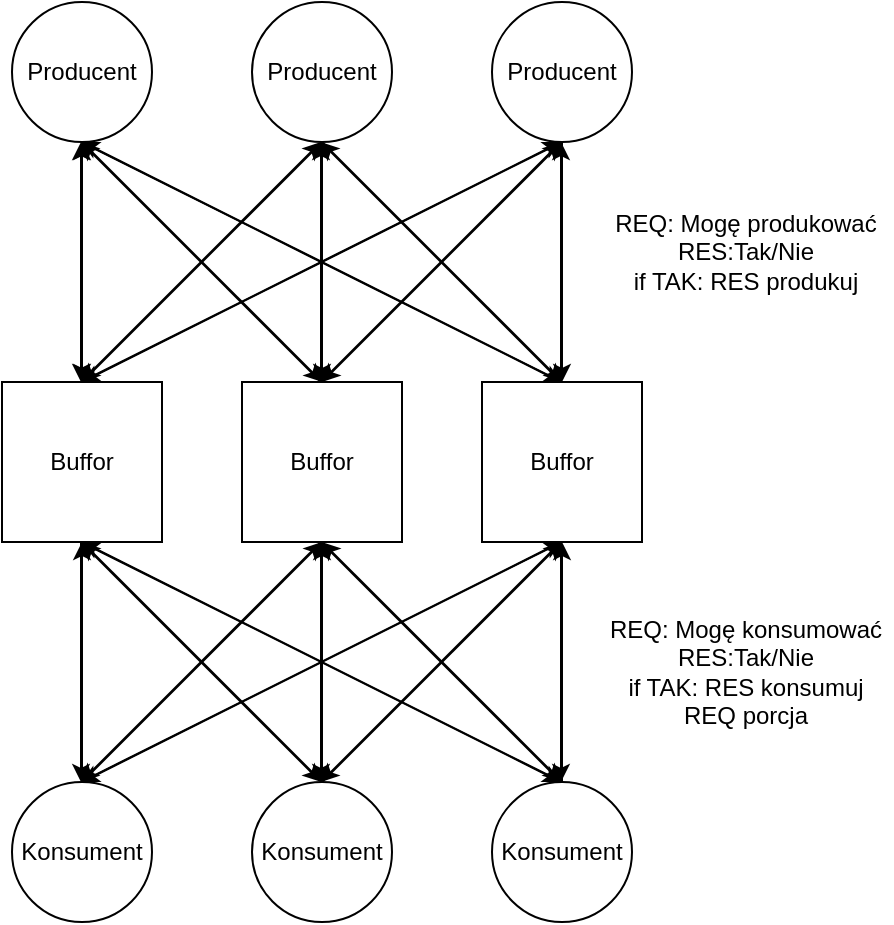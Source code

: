 <mxfile version="20.8.4" pages="2"><diagram id="Fhc4C60_fUDpFVPCjnRi" name="Strona-1"><mxGraphModel dx="714" dy="501" grid="1" gridSize="10" guides="1" tooltips="1" connect="1" arrows="1" fold="1" page="1" pageScale="1" pageWidth="827" pageHeight="1169" math="0" shadow="0"><root><mxCell id="0"/><mxCell id="1" parent="0"/><mxCell id="fPHe2BBFofhN51hY0Dyo-14" value="" style="group" parent="1" vertex="1" connectable="0"><mxGeometry x="120" y="50" width="70" height="70" as="geometry"/></mxCell><mxCell id="fPHe2BBFofhN51hY0Dyo-1" value="" style="ellipse;whiteSpace=wrap;html=1;" parent="fPHe2BBFofhN51hY0Dyo-14" vertex="1"><mxGeometry width="70" height="70" as="geometry"/></mxCell><mxCell id="fPHe2BBFofhN51hY0Dyo-2" value="Producent" style="text;html=1;strokeColor=none;fillColor=none;align=center;verticalAlign=middle;whiteSpace=wrap;rounded=0;" parent="fPHe2BBFofhN51hY0Dyo-14" vertex="1"><mxGeometry x="5" y="20" width="60" height="30" as="geometry"/></mxCell><mxCell id="fPHe2BBFofhN51hY0Dyo-15" value="" style="group" parent="1" vertex="1" connectable="0"><mxGeometry x="240" y="50" width="70" height="70" as="geometry"/></mxCell><mxCell id="fPHe2BBFofhN51hY0Dyo-3" value="" style="ellipse;whiteSpace=wrap;html=1;" parent="fPHe2BBFofhN51hY0Dyo-15" vertex="1"><mxGeometry width="70" height="70" as="geometry"/></mxCell><mxCell id="fPHe2BBFofhN51hY0Dyo-4" value="Producent" style="text;html=1;strokeColor=none;fillColor=none;align=center;verticalAlign=middle;whiteSpace=wrap;rounded=0;" parent="fPHe2BBFofhN51hY0Dyo-15" vertex="1"><mxGeometry x="5" y="20" width="60" height="30" as="geometry"/></mxCell><mxCell id="fPHe2BBFofhN51hY0Dyo-16" value="" style="group" parent="1" vertex="1" connectable="0"><mxGeometry x="360" y="50" width="70" height="70" as="geometry"/></mxCell><mxCell id="fPHe2BBFofhN51hY0Dyo-5" value="" style="ellipse;whiteSpace=wrap;html=1;" parent="fPHe2BBFofhN51hY0Dyo-16" vertex="1"><mxGeometry width="70" height="70" as="geometry"/></mxCell><mxCell id="fPHe2BBFofhN51hY0Dyo-6" value="Producent" style="text;html=1;strokeColor=none;fillColor=none;align=center;verticalAlign=middle;whiteSpace=wrap;rounded=0;" parent="fPHe2BBFofhN51hY0Dyo-16" vertex="1"><mxGeometry x="5" y="20" width="60" height="30" as="geometry"/></mxCell><mxCell id="fPHe2BBFofhN51hY0Dyo-17" value="" style="group" parent="1" vertex="1" connectable="0"><mxGeometry x="355" y="240" width="80" height="80" as="geometry"/></mxCell><mxCell id="fPHe2BBFofhN51hY0Dyo-11" value="" style="whiteSpace=wrap;html=1;aspect=fixed;" parent="fPHe2BBFofhN51hY0Dyo-17" vertex="1"><mxGeometry width="80" height="80" as="geometry"/></mxCell><mxCell id="fPHe2BBFofhN51hY0Dyo-12" value="Buffor" style="text;html=1;strokeColor=none;fillColor=none;align=center;verticalAlign=middle;whiteSpace=wrap;rounded=0;" parent="fPHe2BBFofhN51hY0Dyo-17" vertex="1"><mxGeometry x="10" y="25" width="60" height="30" as="geometry"/></mxCell><mxCell id="fPHe2BBFofhN51hY0Dyo-18" value="" style="group" parent="1" vertex="1" connectable="0"><mxGeometry x="235" y="240" width="80" height="80" as="geometry"/></mxCell><mxCell id="fPHe2BBFofhN51hY0Dyo-9" value="" style="whiteSpace=wrap;html=1;aspect=fixed;" parent="fPHe2BBFofhN51hY0Dyo-18" vertex="1"><mxGeometry width="80" height="80" as="geometry"/></mxCell><mxCell id="fPHe2BBFofhN51hY0Dyo-10" value="Buffor" style="text;html=1;strokeColor=none;fillColor=none;align=center;verticalAlign=middle;whiteSpace=wrap;rounded=0;" parent="fPHe2BBFofhN51hY0Dyo-18" vertex="1"><mxGeometry x="10" y="25" width="60" height="30" as="geometry"/></mxCell><mxCell id="fPHe2BBFofhN51hY0Dyo-19" value="" style="group" parent="1" vertex="1" connectable="0"><mxGeometry x="115" y="240" width="80" height="80" as="geometry"/></mxCell><mxCell id="fPHe2BBFofhN51hY0Dyo-7" value="" style="whiteSpace=wrap;html=1;aspect=fixed;" parent="fPHe2BBFofhN51hY0Dyo-19" vertex="1"><mxGeometry width="80" height="80" as="geometry"/></mxCell><mxCell id="fPHe2BBFofhN51hY0Dyo-8" value="Buffor" style="text;html=1;strokeColor=none;fillColor=none;align=center;verticalAlign=middle;whiteSpace=wrap;rounded=0;" parent="fPHe2BBFofhN51hY0Dyo-19" vertex="1"><mxGeometry x="10" y="25" width="60" height="30" as="geometry"/></mxCell><mxCell id="fPHe2BBFofhN51hY0Dyo-20" value="" style="group" parent="1" vertex="1" connectable="0"><mxGeometry x="120" y="440" width="70" height="70" as="geometry"/></mxCell><mxCell id="fPHe2BBFofhN51hY0Dyo-21" value="" style="ellipse;whiteSpace=wrap;html=1;" parent="fPHe2BBFofhN51hY0Dyo-20" vertex="1"><mxGeometry width="70" height="70" as="geometry"/></mxCell><mxCell id="fPHe2BBFofhN51hY0Dyo-22" value="Konsument" style="text;html=1;strokeColor=none;fillColor=none;align=center;verticalAlign=middle;whiteSpace=wrap;rounded=0;" parent="fPHe2BBFofhN51hY0Dyo-20" vertex="1"><mxGeometry x="5" y="20" width="60" height="30" as="geometry"/></mxCell><mxCell id="fPHe2BBFofhN51hY0Dyo-24" value="" style="group" parent="1" vertex="1" connectable="0"><mxGeometry x="240" y="440" width="70" height="70" as="geometry"/></mxCell><mxCell id="fPHe2BBFofhN51hY0Dyo-25" value="" style="ellipse;whiteSpace=wrap;html=1;" parent="fPHe2BBFofhN51hY0Dyo-24" vertex="1"><mxGeometry width="70" height="70" as="geometry"/></mxCell><mxCell id="fPHe2BBFofhN51hY0Dyo-26" value="Konsument" style="text;html=1;strokeColor=none;fillColor=none;align=center;verticalAlign=middle;whiteSpace=wrap;rounded=0;" parent="fPHe2BBFofhN51hY0Dyo-24" vertex="1"><mxGeometry x="5" y="20" width="60" height="30" as="geometry"/></mxCell><mxCell id="fPHe2BBFofhN51hY0Dyo-27" value="" style="group" parent="1" vertex="1" connectable="0"><mxGeometry x="360" y="440" width="70" height="70" as="geometry"/></mxCell><mxCell id="fPHe2BBFofhN51hY0Dyo-28" value="" style="ellipse;whiteSpace=wrap;html=1;" parent="fPHe2BBFofhN51hY0Dyo-27" vertex="1"><mxGeometry width="70" height="70" as="geometry"/></mxCell><mxCell id="fPHe2BBFofhN51hY0Dyo-29" value="Konsument" style="text;html=1;strokeColor=none;fillColor=none;align=center;verticalAlign=middle;whiteSpace=wrap;rounded=0;" parent="fPHe2BBFofhN51hY0Dyo-27" vertex="1"><mxGeometry x="5" y="20" width="60" height="30" as="geometry"/></mxCell><mxCell id="fPHe2BBFofhN51hY0Dyo-31" value="" style="endArrow=classic;html=1;rounded=0;entryX=0.5;entryY=1;entryDx=0;entryDy=0;exitX=0.5;exitY=0;exitDx=0;exitDy=0;" parent="1" source="fPHe2BBFofhN51hY0Dyo-21" target="fPHe2BBFofhN51hY0Dyo-7" edge="1"><mxGeometry width="50" height="50" relative="1" as="geometry"><mxPoint x="130" y="635" as="sourcePoint"/><mxPoint x="240" y="535" as="targetPoint"/></mxGeometry></mxCell><mxCell id="fPHe2BBFofhN51hY0Dyo-32" style="edgeStyle=orthogonalEdgeStyle;rounded=0;orthogonalLoop=1;jettySize=auto;html=1;exitX=0.5;exitY=0;exitDx=0;exitDy=0;entryX=0.5;entryY=1;entryDx=0;entryDy=0;" parent="1" source="fPHe2BBFofhN51hY0Dyo-25" target="fPHe2BBFofhN51hY0Dyo-9" edge="1"><mxGeometry relative="1" as="geometry"/></mxCell><mxCell id="fPHe2BBFofhN51hY0Dyo-33" style="edgeStyle=orthogonalEdgeStyle;rounded=0;orthogonalLoop=1;jettySize=auto;html=1;exitX=0.5;exitY=0;exitDx=0;exitDy=0;entryX=0.5;entryY=1;entryDx=0;entryDy=0;" parent="1" source="fPHe2BBFofhN51hY0Dyo-28" target="fPHe2BBFofhN51hY0Dyo-11" edge="1"><mxGeometry relative="1" as="geometry"/></mxCell><mxCell id="fPHe2BBFofhN51hY0Dyo-35" value="" style="endArrow=classic;html=1;rounded=0;entryX=0.5;entryY=1;entryDx=0;entryDy=0;exitX=0.5;exitY=0;exitDx=0;exitDy=0;" parent="1" source="fPHe2BBFofhN51hY0Dyo-28" target="fPHe2BBFofhN51hY0Dyo-9" edge="1"><mxGeometry width="50" height="50" relative="1" as="geometry"><mxPoint x="235" y="650" as="sourcePoint"/><mxPoint x="340" y="530" as="targetPoint"/></mxGeometry></mxCell><mxCell id="fPHe2BBFofhN51hY0Dyo-37" value="" style="endArrow=classic;html=1;rounded=0;entryX=0.5;entryY=1;entryDx=0;entryDy=0;exitX=0.5;exitY=0;exitDx=0;exitDy=0;" parent="1" source="fPHe2BBFofhN51hY0Dyo-28" target="fPHe2BBFofhN51hY0Dyo-7" edge="1"><mxGeometry width="50" height="50" relative="1" as="geometry"><mxPoint x="245" y="660" as="sourcePoint"/><mxPoint x="350" y="540" as="targetPoint"/></mxGeometry></mxCell><mxCell id="fPHe2BBFofhN51hY0Dyo-38" value="" style="endArrow=classic;html=1;rounded=0;entryX=0.5;entryY=1;entryDx=0;entryDy=0;exitX=0.5;exitY=0;exitDx=0;exitDy=0;" parent="1" source="fPHe2BBFofhN51hY0Dyo-25" target="fPHe2BBFofhN51hY0Dyo-11" edge="1"><mxGeometry width="50" height="50" relative="1" as="geometry"><mxPoint x="255" y="670" as="sourcePoint"/><mxPoint x="360" y="550" as="targetPoint"/></mxGeometry></mxCell><mxCell id="fPHe2BBFofhN51hY0Dyo-39" value="" style="endArrow=classic;html=1;rounded=0;entryX=0.5;entryY=1;entryDx=0;entryDy=0;exitX=0.5;exitY=0;exitDx=0;exitDy=0;" parent="1" source="fPHe2BBFofhN51hY0Dyo-25" target="fPHe2BBFofhN51hY0Dyo-7" edge="1"><mxGeometry width="50" height="50" relative="1" as="geometry"><mxPoint x="265" y="680" as="sourcePoint"/><mxPoint x="370" y="560" as="targetPoint"/></mxGeometry></mxCell><mxCell id="fPHe2BBFofhN51hY0Dyo-40" value="" style="endArrow=classic;html=1;rounded=0;entryX=0.5;entryY=1;entryDx=0;entryDy=0;exitX=0.5;exitY=0;exitDx=0;exitDy=0;" parent="1" source="fPHe2BBFofhN51hY0Dyo-21" target="fPHe2BBFofhN51hY0Dyo-11" edge="1"><mxGeometry width="50" height="50" relative="1" as="geometry"><mxPoint x="275" y="690" as="sourcePoint"/><mxPoint x="380" y="570" as="targetPoint"/></mxGeometry></mxCell><mxCell id="fPHe2BBFofhN51hY0Dyo-41" value="" style="endArrow=classic;html=1;rounded=0;entryX=0.5;entryY=1;entryDx=0;entryDy=0;exitX=0.5;exitY=0;exitDx=0;exitDy=0;" parent="1" source="fPHe2BBFofhN51hY0Dyo-21" target="fPHe2BBFofhN51hY0Dyo-9" edge="1"><mxGeometry width="50" height="50" relative="1" as="geometry"><mxPoint x="285" y="700" as="sourcePoint"/><mxPoint x="390" y="580" as="targetPoint"/></mxGeometry></mxCell><mxCell id="fPHe2BBFofhN51hY0Dyo-42" value="" style="endArrow=classic;html=1;rounded=0;entryX=0.5;entryY=0;entryDx=0;entryDy=0;exitX=0.5;exitY=1;exitDx=0;exitDy=0;" parent="1" source="fPHe2BBFofhN51hY0Dyo-5" target="fPHe2BBFofhN51hY0Dyo-11" edge="1"><mxGeometry width="50" height="50" relative="1" as="geometry"><mxPoint x="295" y="710" as="sourcePoint"/><mxPoint x="400" y="590" as="targetPoint"/></mxGeometry></mxCell><mxCell id="fPHe2BBFofhN51hY0Dyo-43" value="" style="endArrow=classic;html=1;rounded=0;entryX=0.5;entryY=0;entryDx=0;entryDy=0;exitX=0.5;exitY=1;exitDx=0;exitDy=0;" parent="1" source="fPHe2BBFofhN51hY0Dyo-5" target="fPHe2BBFofhN51hY0Dyo-7" edge="1"><mxGeometry width="50" height="50" relative="1" as="geometry"><mxPoint x="390" y="180" as="sourcePoint"/><mxPoint x="410" y="600" as="targetPoint"/></mxGeometry></mxCell><mxCell id="fPHe2BBFofhN51hY0Dyo-44" value="" style="endArrow=classic;html=1;rounded=0;entryX=0.5;entryY=0;entryDx=0;entryDy=0;exitX=0.5;exitY=1;exitDx=0;exitDy=0;" parent="1" source="fPHe2BBFofhN51hY0Dyo-3" target="fPHe2BBFofhN51hY0Dyo-7" edge="1"><mxGeometry width="50" height="50" relative="1" as="geometry"><mxPoint x="315" y="730" as="sourcePoint"/><mxPoint x="420" y="610" as="targetPoint"/></mxGeometry></mxCell><mxCell id="fPHe2BBFofhN51hY0Dyo-46" value="" style="endArrow=classic;html=1;rounded=0;entryX=0.5;entryY=0;entryDx=0;entryDy=0;exitX=0.5;exitY=1;exitDx=0;exitDy=0;" parent="1" source="fPHe2BBFofhN51hY0Dyo-5" target="fPHe2BBFofhN51hY0Dyo-9" edge="1"><mxGeometry width="50" height="50" relative="1" as="geometry"><mxPoint x="305" y="720" as="sourcePoint"/><mxPoint x="410" y="600" as="targetPoint"/></mxGeometry></mxCell><mxCell id="fPHe2BBFofhN51hY0Dyo-47" value="" style="endArrow=classic;html=1;rounded=0;exitX=0.5;exitY=1;exitDx=0;exitDy=0;entryX=0.5;entryY=0;entryDx=0;entryDy=0;" parent="1" source="fPHe2BBFofhN51hY0Dyo-3" target="fPHe2BBFofhN51hY0Dyo-9" edge="1"><mxGeometry width="50" height="50" relative="1" as="geometry"><mxPoint x="315" y="730" as="sourcePoint"/><mxPoint x="420" y="610" as="targetPoint"/></mxGeometry></mxCell><mxCell id="fPHe2BBFofhN51hY0Dyo-48" value="" style="endArrow=classic;html=1;rounded=0;entryX=0.5;entryY=0;entryDx=0;entryDy=0;exitX=0.5;exitY=1;exitDx=0;exitDy=0;" parent="1" source="fPHe2BBFofhN51hY0Dyo-1" target="fPHe2BBFofhN51hY0Dyo-11" edge="1"><mxGeometry width="50" height="50" relative="1" as="geometry"><mxPoint x="325" y="740" as="sourcePoint"/><mxPoint x="430" y="620" as="targetPoint"/></mxGeometry></mxCell><mxCell id="fPHe2BBFofhN51hY0Dyo-50" value="" style="endArrow=classic;html=1;rounded=0;entryX=0.5;entryY=0;entryDx=0;entryDy=0;exitX=0.5;exitY=1;exitDx=0;exitDy=0;" parent="1" source="fPHe2BBFofhN51hY0Dyo-3" target="fPHe2BBFofhN51hY0Dyo-11" edge="1"><mxGeometry width="50" height="50" relative="1" as="geometry"><mxPoint x="315" y="730" as="sourcePoint"/><mxPoint x="420" y="610" as="targetPoint"/></mxGeometry></mxCell><mxCell id="fPHe2BBFofhN51hY0Dyo-51" value="" style="endArrow=classic;html=1;rounded=0;entryX=0.5;entryY=0;entryDx=0;entryDy=0;exitX=0.5;exitY=1;exitDx=0;exitDy=0;" parent="1" source="fPHe2BBFofhN51hY0Dyo-1" target="fPHe2BBFofhN51hY0Dyo-9" edge="1"><mxGeometry width="50" height="50" relative="1" as="geometry"><mxPoint x="325" y="740" as="sourcePoint"/><mxPoint x="430" y="620" as="targetPoint"/></mxGeometry></mxCell><mxCell id="fPHe2BBFofhN51hY0Dyo-54" value="" style="endArrow=classic;startArrow=classic;html=1;rounded=0;entryX=0.5;entryY=0;entryDx=0;entryDy=0;exitX=0.5;exitY=1;exitDx=0;exitDy=0;" parent="1" source="fPHe2BBFofhN51hY0Dyo-1" target="fPHe2BBFofhN51hY0Dyo-7" edge="1"><mxGeometry width="50" height="50" relative="1" as="geometry"><mxPoint x="325" y="740" as="sourcePoint"/><mxPoint x="430" y="620" as="targetPoint"/></mxGeometry></mxCell><mxCell id="fPHe2BBFofhN51hY0Dyo-71" value="" style="endArrow=classic;html=1;rounded=0;entryX=0.5;entryY=0;entryDx=0;entryDy=0;exitX=0.5;exitY=1;exitDx=0;exitDy=0;" parent="1" edge="1"><mxGeometry width="50" height="50" relative="1" as="geometry"><mxPoint x="394.5" y="240" as="sourcePoint"/><mxPoint x="394.5" y="120" as="targetPoint"/></mxGeometry></mxCell><mxCell id="fPHe2BBFofhN51hY0Dyo-72" value="" style="endArrow=classic;html=1;rounded=0;entryX=0.5;entryY=0;entryDx=0;entryDy=0;exitX=0.5;exitY=1;exitDx=0;exitDy=0;" parent="1" edge="1"><mxGeometry width="50" height="50" relative="1" as="geometry"><mxPoint x="154.5" y="240" as="sourcePoint"/><mxPoint x="394.5" y="120" as="targetPoint"/></mxGeometry></mxCell><mxCell id="fPHe2BBFofhN51hY0Dyo-73" value="" style="endArrow=classic;html=1;rounded=0;entryX=0.5;entryY=0;entryDx=0;entryDy=0;exitX=0.5;exitY=1;exitDx=0;exitDy=0;" parent="1" edge="1"><mxGeometry width="50" height="50" relative="1" as="geometry"><mxPoint x="154.5" y="240" as="sourcePoint"/><mxPoint x="274.5" y="120" as="targetPoint"/></mxGeometry></mxCell><mxCell id="fPHe2BBFofhN51hY0Dyo-74" value="" style="endArrow=classic;html=1;rounded=0;entryX=0.5;entryY=0;entryDx=0;entryDy=0;exitX=0.5;exitY=1;exitDx=0;exitDy=0;" parent="1" edge="1"><mxGeometry width="50" height="50" relative="1" as="geometry"><mxPoint x="274.5" y="240" as="sourcePoint"/><mxPoint x="394.5" y="120" as="targetPoint"/></mxGeometry></mxCell><mxCell id="fPHe2BBFofhN51hY0Dyo-75" value="" style="endArrow=classic;html=1;rounded=0;exitX=0.5;exitY=1;exitDx=0;exitDy=0;entryX=0.5;entryY=0;entryDx=0;entryDy=0;" parent="1" edge="1"><mxGeometry width="50" height="50" relative="1" as="geometry"><mxPoint x="274.5" y="240" as="sourcePoint"/><mxPoint x="274.5" y="120" as="targetPoint"/></mxGeometry></mxCell><mxCell id="fPHe2BBFofhN51hY0Dyo-76" value="" style="endArrow=classic;html=1;rounded=0;entryX=0.5;entryY=0;entryDx=0;entryDy=0;exitX=0.5;exitY=1;exitDx=0;exitDy=0;" parent="1" edge="1"><mxGeometry width="50" height="50" relative="1" as="geometry"><mxPoint x="394.5" y="240" as="sourcePoint"/><mxPoint x="154.5" y="120" as="targetPoint"/></mxGeometry></mxCell><mxCell id="fPHe2BBFofhN51hY0Dyo-77" value="" style="endArrow=classic;html=1;rounded=0;entryX=0.5;entryY=0;entryDx=0;entryDy=0;exitX=0.5;exitY=1;exitDx=0;exitDy=0;" parent="1" edge="1"><mxGeometry width="50" height="50" relative="1" as="geometry"><mxPoint x="394.5" y="240" as="sourcePoint"/><mxPoint x="274.5" y="120" as="targetPoint"/></mxGeometry></mxCell><mxCell id="fPHe2BBFofhN51hY0Dyo-78" value="" style="endArrow=classic;html=1;rounded=0;entryX=0.5;entryY=0;entryDx=0;entryDy=0;exitX=0.5;exitY=1;exitDx=0;exitDy=0;" parent="1" edge="1"><mxGeometry width="50" height="50" relative="1" as="geometry"><mxPoint x="274.5" y="240" as="sourcePoint"/><mxPoint x="154.5" y="120" as="targetPoint"/></mxGeometry></mxCell><mxCell id="fPHe2BBFofhN51hY0Dyo-79" value="" style="endArrow=classic;startArrow=classic;html=1;rounded=0;entryX=0.5;entryY=0;entryDx=0;entryDy=0;exitX=0.5;exitY=1;exitDx=0;exitDy=0;" parent="1" edge="1"><mxGeometry width="50" height="50" relative="1" as="geometry"><mxPoint x="154.5" y="240" as="sourcePoint"/><mxPoint x="154.5" y="120" as="targetPoint"/></mxGeometry></mxCell><mxCell id="fPHe2BBFofhN51hY0Dyo-80" value="" style="endArrow=classic;html=1;rounded=0;entryX=0.5;entryY=1;entryDx=0;entryDy=0;exitX=0.5;exitY=0;exitDx=0;exitDy=0;" parent="1" edge="1"><mxGeometry width="50" height="50" relative="1" as="geometry"><mxPoint x="154.5" y="320" as="sourcePoint"/><mxPoint x="154.5" y="440" as="targetPoint"/></mxGeometry></mxCell><mxCell id="fPHe2BBFofhN51hY0Dyo-81" style="edgeStyle=orthogonalEdgeStyle;rounded=0;orthogonalLoop=1;jettySize=auto;html=1;exitX=0.5;exitY=0;exitDx=0;exitDy=0;entryX=0.5;entryY=1;entryDx=0;entryDy=0;" parent="1" edge="1"><mxGeometry relative="1" as="geometry"><mxPoint x="274.5" y="320" as="sourcePoint"/><mxPoint x="274.5" y="440" as="targetPoint"/></mxGeometry></mxCell><mxCell id="fPHe2BBFofhN51hY0Dyo-82" style="edgeStyle=orthogonalEdgeStyle;rounded=0;orthogonalLoop=1;jettySize=auto;html=1;exitX=0.5;exitY=0;exitDx=0;exitDy=0;entryX=0.5;entryY=1;entryDx=0;entryDy=0;" parent="1" edge="1"><mxGeometry relative="1" as="geometry"><mxPoint x="394.5" y="320" as="sourcePoint"/><mxPoint x="394.5" y="440" as="targetPoint"/></mxGeometry></mxCell><mxCell id="fPHe2BBFofhN51hY0Dyo-83" value="" style="endArrow=classic;html=1;rounded=0;entryX=0.5;entryY=1;entryDx=0;entryDy=0;exitX=0.5;exitY=0;exitDx=0;exitDy=0;" parent="1" edge="1"><mxGeometry width="50" height="50" relative="1" as="geometry"><mxPoint x="274.5" y="320" as="sourcePoint"/><mxPoint x="394.5" y="440" as="targetPoint"/></mxGeometry></mxCell><mxCell id="fPHe2BBFofhN51hY0Dyo-84" value="" style="endArrow=classic;html=1;rounded=0;entryX=0.5;entryY=1;entryDx=0;entryDy=0;exitX=0.5;exitY=0;exitDx=0;exitDy=0;" parent="1" edge="1"><mxGeometry width="50" height="50" relative="1" as="geometry"><mxPoint x="154.5" y="320" as="sourcePoint"/><mxPoint x="394.5" y="440" as="targetPoint"/></mxGeometry></mxCell><mxCell id="fPHe2BBFofhN51hY0Dyo-85" value="" style="endArrow=classic;html=1;rounded=0;entryX=0.5;entryY=1;entryDx=0;entryDy=0;exitX=0.5;exitY=0;exitDx=0;exitDy=0;" parent="1" edge="1"><mxGeometry width="50" height="50" relative="1" as="geometry"><mxPoint x="394.5" y="320" as="sourcePoint"/><mxPoint x="274.5" y="440" as="targetPoint"/></mxGeometry></mxCell><mxCell id="fPHe2BBFofhN51hY0Dyo-86" value="" style="endArrow=classic;html=1;rounded=0;entryX=0.5;entryY=1;entryDx=0;entryDy=0;exitX=0.5;exitY=0;exitDx=0;exitDy=0;" parent="1" edge="1"><mxGeometry width="50" height="50" relative="1" as="geometry"><mxPoint x="154.5" y="320" as="sourcePoint"/><mxPoint x="274.5" y="440" as="targetPoint"/></mxGeometry></mxCell><mxCell id="fPHe2BBFofhN51hY0Dyo-87" value="" style="endArrow=classic;html=1;rounded=0;entryX=0.5;entryY=1;entryDx=0;entryDy=0;exitX=0.5;exitY=0;exitDx=0;exitDy=0;" parent="1" edge="1"><mxGeometry width="50" height="50" relative="1" as="geometry"><mxPoint x="394.5" y="320" as="sourcePoint"/><mxPoint x="154.5" y="440" as="targetPoint"/></mxGeometry></mxCell><mxCell id="fPHe2BBFofhN51hY0Dyo-88" value="" style="endArrow=classic;html=1;rounded=0;entryX=0.5;entryY=1;entryDx=0;entryDy=0;exitX=0.5;exitY=0;exitDx=0;exitDy=0;" parent="1" edge="1"><mxGeometry width="50" height="50" relative="1" as="geometry"><mxPoint x="274.5" y="320" as="sourcePoint"/><mxPoint x="154.5" y="440" as="targetPoint"/></mxGeometry></mxCell><mxCell id="fPHe2BBFofhN51hY0Dyo-89" value="&lt;div&gt;REQ: Mogę produkować&lt;/div&gt;&lt;div&gt;RES:Tak/Nie&lt;/div&gt;&lt;div&gt;if TAK: RES produkuj&lt;br&gt;&lt;/div&gt;" style="text;html=1;strokeColor=none;fillColor=none;align=center;verticalAlign=middle;whiteSpace=wrap;rounded=0;" parent="1" vertex="1"><mxGeometry x="414" y="150" width="146" height="50" as="geometry"/></mxCell><mxCell id="fPHe2BBFofhN51hY0Dyo-99" value="&lt;div&gt;REQ: Mogę konsumować&lt;/div&gt;&lt;div&gt;RES:Tak/Nie&lt;/div&gt;&lt;div&gt;if TAK: RES konsumuj&lt;/div&gt;&lt;div&gt;REQ porcja&lt;br&gt;&lt;/div&gt;" style="text;html=1;strokeColor=none;fillColor=none;align=center;verticalAlign=middle;whiteSpace=wrap;rounded=0;" parent="1" vertex="1"><mxGeometry x="414" y="360" width="146" height="50" as="geometry"/></mxCell></root></mxGraphModel></diagram><diagram id="3AIsfq-HuyVl49lHFQW6" name="Strona-2"><mxGraphModel dx="1674" dy="813" grid="1" gridSize="10" guides="1" tooltips="1" connect="1" arrows="1" fold="1" page="1" pageScale="1" pageWidth="827" pageHeight="1169" math="0" shadow="0"><root><mxCell id="0"/><mxCell id="1" parent="0"/><mxCell id="UWwFA6QxGG4bKpDjFJNn-1" value="" style="group" vertex="1" connectable="0" parent="1"><mxGeometry x="120" y="100" width="70" height="70" as="geometry"/></mxCell><mxCell id="UWwFA6QxGG4bKpDjFJNn-2" value="" style="ellipse;whiteSpace=wrap;html=1;" vertex="1" parent="UWwFA6QxGG4bKpDjFJNn-1"><mxGeometry width="70" height="70" as="geometry"/></mxCell><mxCell id="UWwFA6QxGG4bKpDjFJNn-3" value="Producent" style="text;html=1;strokeColor=none;fillColor=none;align=center;verticalAlign=middle;whiteSpace=wrap;rounded=0;" vertex="1" parent="UWwFA6QxGG4bKpDjFJNn-1"><mxGeometry x="5" y="20" width="60" height="30" as="geometry"/></mxCell><mxCell id="UWwFA6QxGG4bKpDjFJNn-4" value="" style="group" vertex="1" connectable="0" parent="1"><mxGeometry x="240" y="100" width="70" height="70" as="geometry"/></mxCell><mxCell id="UWwFA6QxGG4bKpDjFJNn-5" value="" style="ellipse;whiteSpace=wrap;html=1;" vertex="1" parent="UWwFA6QxGG4bKpDjFJNn-4"><mxGeometry width="70" height="70" as="geometry"/></mxCell><mxCell id="UWwFA6QxGG4bKpDjFJNn-6" value="Producent" style="text;html=1;strokeColor=none;fillColor=none;align=center;verticalAlign=middle;whiteSpace=wrap;rounded=0;" vertex="1" parent="UWwFA6QxGG4bKpDjFJNn-4"><mxGeometry x="5" y="20" width="60" height="30" as="geometry"/></mxCell><mxCell id="UWwFA6QxGG4bKpDjFJNn-7" value="" style="group" vertex="1" connectable="0" parent="1"><mxGeometry x="425" y="100" width="70" height="70" as="geometry"/></mxCell><mxCell id="UWwFA6QxGG4bKpDjFJNn-8" value="" style="ellipse;whiteSpace=wrap;html=1;" vertex="1" parent="UWwFA6QxGG4bKpDjFJNn-7"><mxGeometry width="70" height="70" as="geometry"/></mxCell><mxCell id="UWwFA6QxGG4bKpDjFJNn-9" value="Producent" style="text;html=1;strokeColor=none;fillColor=none;align=center;verticalAlign=middle;whiteSpace=wrap;rounded=0;" vertex="1" parent="UWwFA6QxGG4bKpDjFJNn-7"><mxGeometry x="5" y="20" width="60" height="30" as="geometry"/></mxCell><mxCell id="UWwFA6QxGG4bKpDjFJNn-10" value="" style="group" vertex="1" connectable="0" parent="1"><mxGeometry x="420" y="240" width="80" height="100" as="geometry"/></mxCell><mxCell id="UWwFA6QxGG4bKpDjFJNn-11" value="" style="whiteSpace=wrap;html=1;aspect=fixed;" vertex="1" parent="UWwFA6QxGG4bKpDjFJNn-10"><mxGeometry width="80" height="80" as="geometry"/></mxCell><mxCell id="UWwFA6QxGG4bKpDjFJNn-12" value="&lt;div&gt;Producer &lt;br&gt;&lt;/div&gt;&lt;div&gt;Buffer&lt;br&gt;&lt;/div&gt;" style="text;html=1;strokeColor=none;fillColor=none;align=center;verticalAlign=middle;whiteSpace=wrap;rounded=0;" vertex="1" parent="UWwFA6QxGG4bKpDjFJNn-10"><mxGeometry x="10" y="10" width="60" height="30" as="geometry"/></mxCell><mxCell id="UWwFA6QxGG4bKpDjFJNn-69" value="n-size" style="text;html=1;strokeColor=none;fillColor=none;align=center;verticalAlign=middle;whiteSpace=wrap;rounded=0;" vertex="1" parent="UWwFA6QxGG4bKpDjFJNn-10"><mxGeometry x="10" y="50" width="60" height="30" as="geometry"/></mxCell><mxCell id="UWwFA6QxGG4bKpDjFJNn-13" value="" style="group" vertex="1" connectable="0" parent="1"><mxGeometry x="235" y="240" width="80" height="80" as="geometry"/></mxCell><mxCell id="UWwFA6QxGG4bKpDjFJNn-14" value="" style="whiteSpace=wrap;html=1;aspect=fixed;" vertex="1" parent="UWwFA6QxGG4bKpDjFJNn-13"><mxGeometry width="80" height="80" as="geometry"/></mxCell><mxCell id="UWwFA6QxGG4bKpDjFJNn-15" value="&lt;div&gt;Producer &lt;br&gt;&lt;/div&gt;&lt;div&gt;Buffer&lt;br&gt;&lt;/div&gt;" style="text;html=1;strokeColor=none;fillColor=none;align=center;verticalAlign=middle;whiteSpace=wrap;rounded=0;" vertex="1" parent="UWwFA6QxGG4bKpDjFJNn-13"><mxGeometry x="10" y="10" width="60" height="30" as="geometry"/></mxCell><mxCell id="UWwFA6QxGG4bKpDjFJNn-68" value="n-size" style="text;html=1;strokeColor=none;fillColor=none;align=center;verticalAlign=middle;whiteSpace=wrap;rounded=0;" vertex="1" parent="UWwFA6QxGG4bKpDjFJNn-13"><mxGeometry x="10" y="50" width="60" height="30" as="geometry"/></mxCell><mxCell id="UWwFA6QxGG4bKpDjFJNn-16" value="" style="group" vertex="1" connectable="0" parent="1"><mxGeometry x="115" y="240" width="80" height="80" as="geometry"/></mxCell><mxCell id="UWwFA6QxGG4bKpDjFJNn-17" value="" style="whiteSpace=wrap;html=1;aspect=fixed;" vertex="1" parent="UWwFA6QxGG4bKpDjFJNn-16"><mxGeometry width="80" height="80" as="geometry"/></mxCell><mxCell id="UWwFA6QxGG4bKpDjFJNn-18" value="&lt;div&gt;Producer &lt;br&gt;&lt;/div&gt;&lt;div&gt;Buffer&lt;br&gt;&lt;/div&gt;" style="text;html=1;strokeColor=none;fillColor=none;align=center;verticalAlign=middle;whiteSpace=wrap;rounded=0;" vertex="1" parent="UWwFA6QxGG4bKpDjFJNn-16"><mxGeometry x="10" y="10" width="60" height="30" as="geometry"/></mxCell><mxCell id="UWwFA6QxGG4bKpDjFJNn-67" value="n-size" style="text;html=1;strokeColor=none;fillColor=none;align=center;verticalAlign=middle;whiteSpace=wrap;rounded=0;" vertex="1" parent="UWwFA6QxGG4bKpDjFJNn-16"><mxGeometry x="10" y="50" width="60" height="30" as="geometry"/></mxCell><mxCell id="UWwFA6QxGG4bKpDjFJNn-19" value="" style="group" vertex="1" connectable="0" parent="1"><mxGeometry x="120" y="920" width="70" height="70" as="geometry"/></mxCell><mxCell id="UWwFA6QxGG4bKpDjFJNn-20" value="" style="ellipse;whiteSpace=wrap;html=1;" vertex="1" parent="UWwFA6QxGG4bKpDjFJNn-19"><mxGeometry width="70" height="70" as="geometry"/></mxCell><mxCell id="UWwFA6QxGG4bKpDjFJNn-21" value="Konsument" style="text;html=1;strokeColor=none;fillColor=none;align=center;verticalAlign=middle;whiteSpace=wrap;rounded=0;" vertex="1" parent="UWwFA6QxGG4bKpDjFJNn-19"><mxGeometry x="5" y="20" width="60" height="30" as="geometry"/></mxCell><mxCell id="UWwFA6QxGG4bKpDjFJNn-22" value="" style="group" vertex="1" connectable="0" parent="1"><mxGeometry x="240" y="920" width="70" height="70" as="geometry"/></mxCell><mxCell id="UWwFA6QxGG4bKpDjFJNn-23" value="" style="ellipse;whiteSpace=wrap;html=1;" vertex="1" parent="UWwFA6QxGG4bKpDjFJNn-22"><mxGeometry width="70" height="70" as="geometry"/></mxCell><mxCell id="UWwFA6QxGG4bKpDjFJNn-24" value="Konsument" style="text;html=1;strokeColor=none;fillColor=none;align=center;verticalAlign=middle;whiteSpace=wrap;rounded=0;" vertex="1" parent="UWwFA6QxGG4bKpDjFJNn-22"><mxGeometry x="5" y="20" width="60" height="30" as="geometry"/></mxCell><mxCell id="UWwFA6QxGG4bKpDjFJNn-25" value="" style="group" vertex="1" connectable="0" parent="1"><mxGeometry x="425" y="920" width="70" height="70" as="geometry"/></mxCell><mxCell id="UWwFA6QxGG4bKpDjFJNn-26" value="" style="ellipse;whiteSpace=wrap;html=1;" vertex="1" parent="UWwFA6QxGG4bKpDjFJNn-25"><mxGeometry width="70" height="70" as="geometry"/></mxCell><mxCell id="UWwFA6QxGG4bKpDjFJNn-27" value="Konsument" style="text;html=1;strokeColor=none;fillColor=none;align=center;verticalAlign=middle;whiteSpace=wrap;rounded=0;" vertex="1" parent="UWwFA6QxGG4bKpDjFJNn-25"><mxGeometry x="5" y="20" width="60" height="30" as="geometry"/></mxCell><mxCell id="UWwFA6QxGG4bKpDjFJNn-73" value="" style="group" vertex="1" connectable="0" parent="1"><mxGeometry x="115" y="360" width="80" height="80" as="geometry"/></mxCell><mxCell id="UWwFA6QxGG4bKpDjFJNn-70" value="" style="whiteSpace=wrap;html=1;aspect=fixed;" vertex="1" parent="UWwFA6QxGG4bKpDjFJNn-73"><mxGeometry width="80" height="80" as="geometry"/></mxCell><mxCell id="UWwFA6QxGG4bKpDjFJNn-71" value="Chain&lt;br&gt;Starting Buffer" style="text;html=1;strokeColor=none;fillColor=none;align=center;verticalAlign=middle;whiteSpace=wrap;rounded=0;" vertex="1" parent="UWwFA6QxGG4bKpDjFJNn-73"><mxGeometry x="10" y="10" width="60" height="30" as="geometry"/></mxCell><mxCell id="UWwFA6QxGG4bKpDjFJNn-72" value="1-size" style="text;html=1;strokeColor=none;fillColor=none;align=center;verticalAlign=middle;whiteSpace=wrap;rounded=0;" vertex="1" parent="UWwFA6QxGG4bKpDjFJNn-73"><mxGeometry x="10" y="50" width="60" height="30" as="geometry"/></mxCell><mxCell id="UWwFA6QxGG4bKpDjFJNn-74" value="" style="group" vertex="1" connectable="0" parent="1"><mxGeometry x="235" y="360" width="80" height="80" as="geometry"/></mxCell><mxCell id="UWwFA6QxGG4bKpDjFJNn-75" value="" style="whiteSpace=wrap;html=1;aspect=fixed;" vertex="1" parent="UWwFA6QxGG4bKpDjFJNn-74"><mxGeometry width="80" height="80" as="geometry"/></mxCell><mxCell id="UWwFA6QxGG4bKpDjFJNn-76" value="Chain&lt;br&gt;Starting Buffer" style="text;html=1;strokeColor=none;fillColor=none;align=center;verticalAlign=middle;whiteSpace=wrap;rounded=0;" vertex="1" parent="UWwFA6QxGG4bKpDjFJNn-74"><mxGeometry x="10" y="10" width="60" height="30" as="geometry"/></mxCell><mxCell id="UWwFA6QxGG4bKpDjFJNn-77" value="1-size" style="text;html=1;strokeColor=none;fillColor=none;align=center;verticalAlign=middle;whiteSpace=wrap;rounded=0;" vertex="1" parent="UWwFA6QxGG4bKpDjFJNn-74"><mxGeometry x="10" y="50" width="60" height="30" as="geometry"/></mxCell><mxCell id="UWwFA6QxGG4bKpDjFJNn-78" value="" style="group" vertex="1" connectable="0" parent="1"><mxGeometry x="420" y="360" width="80" height="80" as="geometry"/></mxCell><mxCell id="UWwFA6QxGG4bKpDjFJNn-79" value="" style="whiteSpace=wrap;html=1;aspect=fixed;" vertex="1" parent="UWwFA6QxGG4bKpDjFJNn-78"><mxGeometry width="80" height="80" as="geometry"/></mxCell><mxCell id="UWwFA6QxGG4bKpDjFJNn-80" value="Chain&lt;br&gt;Starting Buffer" style="text;html=1;strokeColor=none;fillColor=none;align=center;verticalAlign=middle;whiteSpace=wrap;rounded=0;" vertex="1" parent="UWwFA6QxGG4bKpDjFJNn-78"><mxGeometry x="10" y="10" width="60" height="30" as="geometry"/></mxCell><mxCell id="UWwFA6QxGG4bKpDjFJNn-81" value="1-size" style="text;html=1;strokeColor=none;fillColor=none;align=center;verticalAlign=middle;whiteSpace=wrap;rounded=0;" vertex="1" parent="UWwFA6QxGG4bKpDjFJNn-78"><mxGeometry x="10" y="50" width="60" height="30" as="geometry"/></mxCell><mxCell id="UWwFA6QxGG4bKpDjFJNn-82" value="" style="endArrow=classic;startArrow=classic;html=1;rounded=0;entryX=0.5;entryY=1;entryDx=0;entryDy=0;exitX=0.5;exitY=0;exitDx=0;exitDy=0;" edge="1" parent="1" source="UWwFA6QxGG4bKpDjFJNn-70" target="UWwFA6QxGG4bKpDjFJNn-67"><mxGeometry width="50" height="50" relative="1" as="geometry"><mxPoint x="590" y="500" as="sourcePoint"/><mxPoint x="670" y="440" as="targetPoint"/></mxGeometry></mxCell><mxCell id="UWwFA6QxGG4bKpDjFJNn-83" value="" style="endArrow=classic;startArrow=classic;html=1;rounded=0;entryX=0.5;entryY=1;entryDx=0;entryDy=0;exitX=0.5;exitY=0;exitDx=0;exitDy=0;" edge="1" parent="1" source="UWwFA6QxGG4bKpDjFJNn-75" target="UWwFA6QxGG4bKpDjFJNn-68"><mxGeometry width="50" height="50" relative="1" as="geometry"><mxPoint x="600" y="510" as="sourcePoint"/><mxPoint x="680" y="450" as="targetPoint"/></mxGeometry></mxCell><mxCell id="UWwFA6QxGG4bKpDjFJNn-84" value="" style="endArrow=classic;startArrow=classic;html=1;rounded=0;entryX=0.5;entryY=1;entryDx=0;entryDy=0;exitX=0.5;exitY=0;exitDx=0;exitDy=0;" edge="1" parent="1" source="UWwFA6QxGG4bKpDjFJNn-79" target="UWwFA6QxGG4bKpDjFJNn-69"><mxGeometry width="50" height="50" relative="1" as="geometry"><mxPoint x="675" y="520" as="sourcePoint"/><mxPoint x="755" y="460" as="targetPoint"/></mxGeometry></mxCell><mxCell id="UWwFA6QxGG4bKpDjFJNn-89" value="" style="group" vertex="1" connectable="0" parent="1"><mxGeometry x="125" y="460" width="60" height="60" as="geometry"/></mxCell><mxCell id="UWwFA6QxGG4bKpDjFJNn-86" value="" style="whiteSpace=wrap;html=1;aspect=fixed;" vertex="1" parent="UWwFA6QxGG4bKpDjFJNn-89"><mxGeometry width="60" height="60" as="geometry"/></mxCell><mxCell id="UWwFA6QxGG4bKpDjFJNn-87" value="Chain Buffer" style="text;html=1;strokeColor=none;fillColor=none;align=center;verticalAlign=middle;whiteSpace=wrap;rounded=0;" vertex="1" parent="UWwFA6QxGG4bKpDjFJNn-89"><mxGeometry width="60" height="30" as="geometry"/></mxCell><mxCell id="UWwFA6QxGG4bKpDjFJNn-88" value="1-size" style="text;html=1;strokeColor=none;fillColor=none;align=center;verticalAlign=middle;whiteSpace=wrap;rounded=0;" vertex="1" parent="UWwFA6QxGG4bKpDjFJNn-89"><mxGeometry y="30" width="60" height="30" as="geometry"/></mxCell><mxCell id="UWwFA6QxGG4bKpDjFJNn-95" value="" style="group" vertex="1" connectable="0" parent="1"><mxGeometry x="430" y="460" width="60" height="75" as="geometry"/></mxCell><mxCell id="UWwFA6QxGG4bKpDjFJNn-96" value="" style="whiteSpace=wrap;html=1;aspect=fixed;" vertex="1" parent="UWwFA6QxGG4bKpDjFJNn-95"><mxGeometry width="60" height="60" as="geometry"/></mxCell><mxCell id="UWwFA6QxGG4bKpDjFJNn-97" value="Chain Buffer" style="text;html=1;strokeColor=none;fillColor=none;align=center;verticalAlign=middle;whiteSpace=wrap;rounded=0;" vertex="1" parent="UWwFA6QxGG4bKpDjFJNn-95"><mxGeometry width="60" height="30" as="geometry"/></mxCell><mxCell id="UWwFA6QxGG4bKpDjFJNn-98" value="1-size" style="text;html=1;strokeColor=none;fillColor=none;align=center;verticalAlign=middle;whiteSpace=wrap;rounded=0;" vertex="1" parent="UWwFA6QxGG4bKpDjFJNn-95"><mxGeometry y="30" width="60" height="30" as="geometry"/></mxCell><mxCell id="UWwFA6QxGG4bKpDjFJNn-140" value="" style="group" vertex="1" connectable="0" parent="UWwFA6QxGG4bKpDjFJNn-95"><mxGeometry y="80" width="60" height="60" as="geometry"/></mxCell><mxCell id="UWwFA6QxGG4bKpDjFJNn-141" value="" style="whiteSpace=wrap;html=1;aspect=fixed;" vertex="1" parent="UWwFA6QxGG4bKpDjFJNn-140"><mxGeometry width="60" height="60" as="geometry"/></mxCell><mxCell id="UWwFA6QxGG4bKpDjFJNn-142" value="Chain Buffer" style="text;html=1;strokeColor=none;fillColor=none;align=center;verticalAlign=middle;whiteSpace=wrap;rounded=0;" vertex="1" parent="UWwFA6QxGG4bKpDjFJNn-140"><mxGeometry width="60" height="30" as="geometry"/></mxCell><mxCell id="UWwFA6QxGG4bKpDjFJNn-143" value="1-size" style="text;html=1;strokeColor=none;fillColor=none;align=center;verticalAlign=middle;whiteSpace=wrap;rounded=0;" vertex="1" parent="UWwFA6QxGG4bKpDjFJNn-140"><mxGeometry y="30" width="60" height="30" as="geometry"/></mxCell><mxCell id="UWwFA6QxGG4bKpDjFJNn-171" value="" style="endArrow=classic;html=1;rounded=0;exitX=0.5;exitY=1;exitDx=0;exitDy=0;entryX=0.5;entryY=0;entryDx=0;entryDy=0;" edge="1" parent="UWwFA6QxGG4bKpDjFJNn-95" source="UWwFA6QxGG4bKpDjFJNn-98" target="UWwFA6QxGG4bKpDjFJNn-142"><mxGeometry width="50" height="50" relative="1" as="geometry"><mxPoint x="245" y="20" as="sourcePoint"/><mxPoint x="295" y="-30" as="targetPoint"/></mxGeometry></mxCell><mxCell id="UWwFA6QxGG4bKpDjFJNn-99" value="" style="group" vertex="1" connectable="0" parent="1"><mxGeometry x="125" y="540" width="60" height="60" as="geometry"/></mxCell><mxCell id="UWwFA6QxGG4bKpDjFJNn-100" value="" style="whiteSpace=wrap;html=1;aspect=fixed;" vertex="1" parent="UWwFA6QxGG4bKpDjFJNn-99"><mxGeometry width="60" height="60" as="geometry"/></mxCell><mxCell id="UWwFA6QxGG4bKpDjFJNn-101" value="Chain Buffer" style="text;html=1;strokeColor=none;fillColor=none;align=center;verticalAlign=middle;whiteSpace=wrap;rounded=0;" vertex="1" parent="UWwFA6QxGG4bKpDjFJNn-99"><mxGeometry width="60" height="30" as="geometry"/></mxCell><mxCell id="UWwFA6QxGG4bKpDjFJNn-102" value="1-size" style="text;html=1;strokeColor=none;fillColor=none;align=center;verticalAlign=middle;whiteSpace=wrap;rounded=0;" vertex="1" parent="UWwFA6QxGG4bKpDjFJNn-99"><mxGeometry y="30" width="60" height="30" as="geometry"/></mxCell><mxCell id="UWwFA6QxGG4bKpDjFJNn-103" value="" style="group" vertex="1" connectable="0" parent="1"><mxGeometry x="125" y="680" width="60" height="60" as="geometry"/></mxCell><mxCell id="UWwFA6QxGG4bKpDjFJNn-104" value="" style="whiteSpace=wrap;html=1;aspect=fixed;" vertex="1" parent="UWwFA6QxGG4bKpDjFJNn-103"><mxGeometry width="60" height="60" as="geometry"/></mxCell><mxCell id="UWwFA6QxGG4bKpDjFJNn-105" value="Chain Buffer" style="text;html=1;strokeColor=none;fillColor=none;align=center;verticalAlign=middle;whiteSpace=wrap;rounded=0;" vertex="1" parent="UWwFA6QxGG4bKpDjFJNn-103"><mxGeometry width="60" height="30" as="geometry"/></mxCell><mxCell id="UWwFA6QxGG4bKpDjFJNn-106" value="1-size" style="text;html=1;strokeColor=none;fillColor=none;align=center;verticalAlign=middle;whiteSpace=wrap;rounded=0;" vertex="1" parent="UWwFA6QxGG4bKpDjFJNn-103"><mxGeometry y="30" width="60" height="30" as="geometry"/></mxCell><mxCell id="UWwFA6QxGG4bKpDjFJNn-156" value="" style="endArrow=classic;html=1;rounded=0;exitX=0.5;exitY=1;exitDx=0;exitDy=0;entryX=0.5;entryY=0;entryDx=0;entryDy=0;" edge="1" parent="1" source="UWwFA6QxGG4bKpDjFJNn-72" target="UWwFA6QxGG4bKpDjFJNn-87"><mxGeometry width="50" height="50" relative="1" as="geometry"><mxPoint x="590" y="460" as="sourcePoint"/><mxPoint x="640" y="410" as="targetPoint"/></mxGeometry></mxCell><mxCell id="UWwFA6QxGG4bKpDjFJNn-157" value="" style="endArrow=classic;html=1;rounded=0;exitX=0.5;exitY=1;exitDx=0;exitDy=0;entryX=0.5;entryY=0;entryDx=0;entryDy=0;" edge="1" parent="1" source="UWwFA6QxGG4bKpDjFJNn-77" target="UWwFA6QxGG4bKpDjFJNn-93"><mxGeometry width="50" height="50" relative="1" as="geometry"><mxPoint x="590" y="460" as="sourcePoint"/><mxPoint x="640" y="410" as="targetPoint"/></mxGeometry></mxCell><mxCell id="UWwFA6QxGG4bKpDjFJNn-170" value="" style="endArrow=classic;html=1;rounded=0;exitX=0.5;exitY=1;exitDx=0;exitDy=0;entryX=0.5;entryY=0;entryDx=0;entryDy=0;" edge="1" parent="1" source="UWwFA6QxGG4bKpDjFJNn-81" target="UWwFA6QxGG4bKpDjFJNn-97"><mxGeometry width="50" height="50" relative="1" as="geometry"><mxPoint x="665" y="470" as="sourcePoint"/><mxPoint x="715" y="420" as="targetPoint"/></mxGeometry></mxCell><mxCell id="UWwFA6QxGG4bKpDjFJNn-173" value="" style="endArrow=classic;html=1;rounded=0;exitX=0.5;exitY=1;exitDx=0;exitDy=0;entryX=0.5;entryY=0;entryDx=0;entryDy=0;" edge="1" parent="1" source="UWwFA6QxGG4bKpDjFJNn-88" target="UWwFA6QxGG4bKpDjFJNn-101"><mxGeometry width="50" height="50" relative="1" as="geometry"><mxPoint x="630" y="500" as="sourcePoint"/><mxPoint x="680" y="450" as="targetPoint"/></mxGeometry></mxCell><mxCell id="UWwFA6QxGG4bKpDjFJNn-174" value="" style="endArrow=classic;html=1;rounded=0;exitX=0.5;exitY=1;exitDx=0;exitDy=0;" edge="1" parent="1" source="UWwFA6QxGG4bKpDjFJNn-143"><mxGeometry width="50" height="50" relative="1" as="geometry"><mxPoint x="705" y="510" as="sourcePoint"/><mxPoint x="460" y="620" as="targetPoint"/></mxGeometry></mxCell><mxCell id="UWwFA6QxGG4bKpDjFJNn-175" value="" style="endArrow=classic;html=1;rounded=0;exitX=0.5;exitY=1;exitDx=0;exitDy=0;" edge="1" parent="1" source="UWwFA6QxGG4bKpDjFJNn-139"><mxGeometry width="50" height="50" relative="1" as="geometry"><mxPoint x="650" y="520" as="sourcePoint"/><mxPoint x="275" y="620" as="targetPoint"/></mxGeometry></mxCell><mxCell id="UWwFA6QxGG4bKpDjFJNn-176" value="" style="endArrow=classic;html=1;rounded=0;exitX=0.5;exitY=1;exitDx=0;exitDy=0;" edge="1" parent="1" source="UWwFA6QxGG4bKpDjFJNn-102"><mxGeometry width="50" height="50" relative="1" as="geometry"><mxPoint x="660" y="530" as="sourcePoint"/><mxPoint x="155" y="620" as="targetPoint"/></mxGeometry></mxCell><mxCell id="UWwFA6QxGG4bKpDjFJNn-177" value="" style="endArrow=classic;html=1;rounded=0;entryX=0.5;entryY=0;entryDx=0;entryDy=0;" edge="1" parent="1" target="UWwFA6QxGG4bKpDjFJNn-150"><mxGeometry width="50" height="50" relative="1" as="geometry"><mxPoint x="460" y="660" as="sourcePoint"/><mxPoint x="785" y="490" as="targetPoint"/></mxGeometry></mxCell><mxCell id="UWwFA6QxGG4bKpDjFJNn-178" value="" style="endArrow=classic;html=1;rounded=0;entryX=0.5;entryY=0;entryDx=0;entryDy=0;" edge="1" parent="1" target="UWwFA6QxGG4bKpDjFJNn-146"><mxGeometry width="50" height="50" relative="1" as="geometry"><mxPoint x="275" y="660" as="sourcePoint"/><mxPoint x="730" y="500" as="targetPoint"/></mxGeometry></mxCell><mxCell id="UWwFA6QxGG4bKpDjFJNn-179" value="" style="endArrow=classic;html=1;rounded=0;entryX=0.5;entryY=0;entryDx=0;entryDy=0;" edge="1" parent="1" target="UWwFA6QxGG4bKpDjFJNn-105"><mxGeometry width="50" height="50" relative="1" as="geometry"><mxPoint x="155" y="660" as="sourcePoint"/><mxPoint x="740" y="510" as="targetPoint"/></mxGeometry></mxCell><mxCell id="UWwFA6QxGG4bKpDjFJNn-180" value="" style="endArrow=classic;html=1;rounded=0;entryX=0.5;entryY=0;entryDx=0;entryDy=0;exitX=0.5;exitY=1;exitDx=0;exitDy=0;" edge="1" parent="1" source="UWwFA6QxGG4bKpDjFJNn-106" target="UWwFA6QxGG4bKpDjFJNn-191"><mxGeometry width="50" height="50" relative="1" as="geometry"><mxPoint x="700" y="570" as="sourcePoint"/><mxPoint x="750" y="520" as="targetPoint"/></mxGeometry></mxCell><mxCell id="UWwFA6QxGG4bKpDjFJNn-181" value="" style="endArrow=classic;html=1;rounded=0;entryX=0.5;entryY=0;entryDx=0;entryDy=0;exitX=0.5;exitY=1;exitDx=0;exitDy=0;" edge="1" parent="1" source="UWwFA6QxGG4bKpDjFJNn-147" target="UWwFA6QxGG4bKpDjFJNn-187"><mxGeometry width="50" height="50" relative="1" as="geometry"><mxPoint x="710" y="580" as="sourcePoint"/><mxPoint x="760" y="530" as="targetPoint"/></mxGeometry></mxCell><mxCell id="UWwFA6QxGG4bKpDjFJNn-182" value="" style="endArrow=classic;html=1;rounded=0;entryX=0.5;entryY=0;entryDx=0;entryDy=0;exitX=0.5;exitY=1;exitDx=0;exitDy=0;" edge="1" parent="1" source="UWwFA6QxGG4bKpDjFJNn-151" target="UWwFA6QxGG4bKpDjFJNn-183"><mxGeometry width="50" height="50" relative="1" as="geometry"><mxPoint x="785" y="590" as="sourcePoint"/><mxPoint x="835" y="540" as="targetPoint"/></mxGeometry></mxCell><mxCell id="UWwFA6QxGG4bKpDjFJNn-183" value="" style="whiteSpace=wrap;html=1;aspect=fixed;" vertex="1" parent="1"><mxGeometry x="420" y="770" width="80" height="80" as="geometry"/></mxCell><mxCell id="UWwFA6QxGG4bKpDjFJNn-184" value="&lt;div&gt;Producer &lt;br&gt;&lt;/div&gt;&lt;div&gt;Buffer&lt;br&gt;&lt;/div&gt;" style="text;html=1;strokeColor=none;fillColor=none;align=center;verticalAlign=middle;whiteSpace=wrap;rounded=0;" vertex="1" parent="1"><mxGeometry x="430" y="780" width="60" height="30" as="geometry"/></mxCell><mxCell id="UWwFA6QxGG4bKpDjFJNn-185" value="n-size" style="text;html=1;strokeColor=none;fillColor=none;align=center;verticalAlign=middle;whiteSpace=wrap;rounded=0;" vertex="1" parent="1"><mxGeometry x="430" y="820" width="60" height="30" as="geometry"/></mxCell><mxCell id="UWwFA6QxGG4bKpDjFJNn-186" value="" style="group" vertex="1" connectable="0" parent="1"><mxGeometry x="235" y="770" width="80" height="80" as="geometry"/></mxCell><mxCell id="UWwFA6QxGG4bKpDjFJNn-187" value="" style="whiteSpace=wrap;html=1;aspect=fixed;" vertex="1" parent="UWwFA6QxGG4bKpDjFJNn-186"><mxGeometry width="80" height="80" as="geometry"/></mxCell><mxCell id="UWwFA6QxGG4bKpDjFJNn-188" value="&lt;div&gt;Producer &lt;br&gt;&lt;/div&gt;&lt;div&gt;Buffer&lt;br&gt;&lt;/div&gt;" style="text;html=1;strokeColor=none;fillColor=none;align=center;verticalAlign=middle;whiteSpace=wrap;rounded=0;" vertex="1" parent="UWwFA6QxGG4bKpDjFJNn-186"><mxGeometry x="10" y="10" width="60" height="30" as="geometry"/></mxCell><mxCell id="UWwFA6QxGG4bKpDjFJNn-189" value="n-size" style="text;html=1;strokeColor=none;fillColor=none;align=center;verticalAlign=middle;whiteSpace=wrap;rounded=0;" vertex="1" parent="UWwFA6QxGG4bKpDjFJNn-186"><mxGeometry x="10" y="50" width="60" height="30" as="geometry"/></mxCell><mxCell id="UWwFA6QxGG4bKpDjFJNn-190" value="" style="group" vertex="1" connectable="0" parent="1"><mxGeometry x="115" y="770" width="80" height="80" as="geometry"/></mxCell><mxCell id="UWwFA6QxGG4bKpDjFJNn-191" value="" style="whiteSpace=wrap;html=1;aspect=fixed;" vertex="1" parent="UWwFA6QxGG4bKpDjFJNn-190"><mxGeometry width="80" height="80" as="geometry"/></mxCell><mxCell id="UWwFA6QxGG4bKpDjFJNn-192" value="&lt;div&gt;Producer &lt;br&gt;&lt;/div&gt;&lt;div&gt;Buffer&lt;br&gt;&lt;/div&gt;" style="text;html=1;strokeColor=none;fillColor=none;align=center;verticalAlign=middle;whiteSpace=wrap;rounded=0;" vertex="1" parent="UWwFA6QxGG4bKpDjFJNn-190"><mxGeometry x="10" y="10" width="60" height="30" as="geometry"/></mxCell><mxCell id="UWwFA6QxGG4bKpDjFJNn-193" value="n-size" style="text;html=1;strokeColor=none;fillColor=none;align=center;verticalAlign=middle;whiteSpace=wrap;rounded=0;" vertex="1" parent="UWwFA6QxGG4bKpDjFJNn-190"><mxGeometry x="10" y="50" width="60" height="30" as="geometry"/></mxCell><mxCell id="UWwFA6QxGG4bKpDjFJNn-197" value="" style="endArrow=none;dashed=1;html=1;rounded=0;" edge="1" parent="1"><mxGeometry width="50" height="50" relative="1" as="geometry"><mxPoint x="460" y="620" as="sourcePoint"/><mxPoint x="460" y="660" as="targetPoint"/></mxGeometry></mxCell><mxCell id="UWwFA6QxGG4bKpDjFJNn-200" value="" style="endArrow=none;dashed=1;html=1;rounded=0;exitX=0.5;exitY=0;exitDx=0;exitDy=0;entryX=0.5;entryY=1;entryDx=0;entryDy=0;" edge="1" parent="1" source="UWwFA6QxGG4bKpDjFJNn-105" target="UWwFA6QxGG4bKpDjFJNn-102"><mxGeometry width="50" height="50" relative="1" as="geometry"><mxPoint x="590" y="540" as="sourcePoint"/><mxPoint x="640" y="490" as="targetPoint"/></mxGeometry></mxCell><mxCell id="UWwFA6QxGG4bKpDjFJNn-92" value="" style="whiteSpace=wrap;html=1;aspect=fixed;" vertex="1" parent="1"><mxGeometry x="245" y="460" width="60" height="60" as="geometry"/></mxCell><mxCell id="UWwFA6QxGG4bKpDjFJNn-93" value="Chain Buffer" style="text;html=1;strokeColor=none;fillColor=none;align=center;verticalAlign=middle;whiteSpace=wrap;rounded=0;" vertex="1" parent="1"><mxGeometry x="245" y="460" width="60" height="30" as="geometry"/></mxCell><mxCell id="UWwFA6QxGG4bKpDjFJNn-94" value="1-size" style="text;html=1;strokeColor=none;fillColor=none;align=center;verticalAlign=middle;whiteSpace=wrap;rounded=0;" vertex="1" parent="1"><mxGeometry x="245" y="490" width="60" height="30" as="geometry"/></mxCell><mxCell id="UWwFA6QxGG4bKpDjFJNn-172" value="" style="endArrow=classic;html=1;rounded=0;exitX=0.5;exitY=1;exitDx=0;exitDy=0;entryX=0.5;entryY=0;entryDx=0;entryDy=0;" edge="1" parent="1" source="UWwFA6QxGG4bKpDjFJNn-94" target="UWwFA6QxGG4bKpDjFJNn-138"><mxGeometry width="50" height="50" relative="1" as="geometry"><mxPoint x="620" y="490" as="sourcePoint"/><mxPoint x="670" y="440" as="targetPoint"/></mxGeometry></mxCell><mxCell id="UWwFA6QxGG4bKpDjFJNn-137" value="" style="whiteSpace=wrap;html=1;aspect=fixed;" vertex="1" parent="1"><mxGeometry x="245" y="540" width="60" height="60" as="geometry"/></mxCell><mxCell id="UWwFA6QxGG4bKpDjFJNn-138" value="Chain Buffer" style="text;html=1;strokeColor=none;fillColor=none;align=center;verticalAlign=middle;whiteSpace=wrap;rounded=0;" vertex="1" parent="1"><mxGeometry x="245" y="540" width="60" height="30" as="geometry"/></mxCell><mxCell id="UWwFA6QxGG4bKpDjFJNn-139" value="1-size" style="text;html=1;strokeColor=none;fillColor=none;align=center;verticalAlign=middle;whiteSpace=wrap;rounded=0;" vertex="1" parent="1"><mxGeometry x="245" y="570" width="60" height="30" as="geometry"/></mxCell><mxCell id="UWwFA6QxGG4bKpDjFJNn-144" value="" style="group" vertex="1" connectable="0" parent="1"><mxGeometry x="245" y="680" width="60" height="60" as="geometry"/></mxCell><mxCell id="UWwFA6QxGG4bKpDjFJNn-145" value="" style="whiteSpace=wrap;html=1;aspect=fixed;" vertex="1" parent="UWwFA6QxGG4bKpDjFJNn-144"><mxGeometry width="60" height="60" as="geometry"/></mxCell><mxCell id="UWwFA6QxGG4bKpDjFJNn-146" value="Chain Buffer" style="text;html=1;strokeColor=none;fillColor=none;align=center;verticalAlign=middle;whiteSpace=wrap;rounded=0;" vertex="1" parent="UWwFA6QxGG4bKpDjFJNn-144"><mxGeometry width="60" height="30" as="geometry"/></mxCell><mxCell id="UWwFA6QxGG4bKpDjFJNn-147" value="1-size" style="text;html=1;strokeColor=none;fillColor=none;align=center;verticalAlign=middle;whiteSpace=wrap;rounded=0;" vertex="1" parent="UWwFA6QxGG4bKpDjFJNn-144"><mxGeometry y="30" width="60" height="30" as="geometry"/></mxCell><mxCell id="UWwFA6QxGG4bKpDjFJNn-148" value="" style="group" vertex="1" connectable="0" parent="1"><mxGeometry x="430" y="680" width="60" height="60" as="geometry"/></mxCell><mxCell id="UWwFA6QxGG4bKpDjFJNn-149" value="" style="whiteSpace=wrap;html=1;aspect=fixed;" vertex="1" parent="UWwFA6QxGG4bKpDjFJNn-148"><mxGeometry width="60" height="60" as="geometry"/></mxCell><mxCell id="UWwFA6QxGG4bKpDjFJNn-150" value="Chain Buffer" style="text;html=1;strokeColor=none;fillColor=none;align=center;verticalAlign=middle;whiteSpace=wrap;rounded=0;" vertex="1" parent="UWwFA6QxGG4bKpDjFJNn-148"><mxGeometry width="60" height="30" as="geometry"/></mxCell><mxCell id="UWwFA6QxGG4bKpDjFJNn-151" value="1-size" style="text;html=1;strokeColor=none;fillColor=none;align=center;verticalAlign=middle;whiteSpace=wrap;rounded=0;" vertex="1" parent="UWwFA6QxGG4bKpDjFJNn-148"><mxGeometry y="30" width="60" height="30" as="geometry"/></mxCell><mxCell id="UWwFA6QxGG4bKpDjFJNn-152" value="" style="group" vertex="1" connectable="0" parent="1"><mxGeometry x="125" y="680" width="60" height="60" as="geometry"/></mxCell><mxCell id="UWwFA6QxGG4bKpDjFJNn-153" value="" style="whiteSpace=wrap;html=1;aspect=fixed;" vertex="1" parent="UWwFA6QxGG4bKpDjFJNn-152"><mxGeometry width="60" height="60" as="geometry"/></mxCell><mxCell id="UWwFA6QxGG4bKpDjFJNn-154" value="Chain Buffer" style="text;html=1;strokeColor=none;fillColor=none;align=center;verticalAlign=middle;whiteSpace=wrap;rounded=0;" vertex="1" parent="UWwFA6QxGG4bKpDjFJNn-152"><mxGeometry width="60" height="30" as="geometry"/></mxCell><mxCell id="UWwFA6QxGG4bKpDjFJNn-155" value="1-size" style="text;html=1;strokeColor=none;fillColor=none;align=center;verticalAlign=middle;whiteSpace=wrap;rounded=0;" vertex="1" parent="UWwFA6QxGG4bKpDjFJNn-152"><mxGeometry y="30" width="60" height="30" as="geometry"/></mxCell><mxCell id="UWwFA6QxGG4bKpDjFJNn-204" value="" style="endArrow=none;dashed=1;html=1;rounded=0;exitX=0.5;exitY=1;exitDx=0;exitDy=0;entryX=0.5;entryY=0;entryDx=0;entryDy=0;" edge="1" parent="1" source="UWwFA6QxGG4bKpDjFJNn-139" target="UWwFA6QxGG4bKpDjFJNn-146"><mxGeometry width="50" height="50" relative="1" as="geometry"><mxPoint x="590" y="540" as="sourcePoint"/><mxPoint x="640" y="490" as="targetPoint"/></mxGeometry></mxCell><mxCell id="UWwFA6QxGG4bKpDjFJNn-206" value="" style="endArrow=none;dashed=1;html=1;dashPattern=1 3;strokeWidth=2;rounded=0;" edge="1" parent="1"><mxGeometry width="50" height="50" relative="1" as="geometry"><mxPoint x="340" y="280" as="sourcePoint"/><mxPoint x="400" y="280" as="targetPoint"/></mxGeometry></mxCell><mxCell id="UWwFA6QxGG4bKpDjFJNn-207" value="" style="endArrow=none;dashed=1;html=1;dashPattern=1 3;strokeWidth=2;rounded=0;" edge="1" parent="1"><mxGeometry width="50" height="50" relative="1" as="geometry"><mxPoint x="340" y="809" as="sourcePoint"/><mxPoint x="400" y="809" as="targetPoint"/></mxGeometry></mxCell><mxCell id="UWwFA6QxGG4bKpDjFJNn-208" value="" style="endArrow=none;dashed=1;html=1;dashPattern=1 3;strokeWidth=2;rounded=0;" edge="1" parent="1"><mxGeometry width="50" height="50" relative="1" as="geometry"><mxPoint x="340" y="134.5" as="sourcePoint"/><mxPoint x="400" y="134.5" as="targetPoint"/></mxGeometry></mxCell><mxCell id="UWwFA6QxGG4bKpDjFJNn-209" value="" style="endArrow=none;dashed=1;html=1;dashPattern=1 3;strokeWidth=2;rounded=0;" edge="1" parent="1"><mxGeometry width="50" height="50" relative="1" as="geometry"><mxPoint x="340" y="954.5" as="sourcePoint"/><mxPoint x="400" y="954.5" as="targetPoint"/></mxGeometry></mxCell><mxCell id="UWwFA6QxGG4bKpDjFJNn-210" value="" style="endArrow=classic;startArrow=classic;html=1;rounded=0;entryX=0.5;entryY=1;entryDx=0;entryDy=0;exitX=0.5;exitY=0;exitDx=0;exitDy=0;" edge="1" parent="1" source="UWwFA6QxGG4bKpDjFJNn-17" target="UWwFA6QxGG4bKpDjFJNn-2"><mxGeometry width="50" height="50" relative="1" as="geometry"><mxPoint x="590" y="420" as="sourcePoint"/><mxPoint x="640" y="370" as="targetPoint"/></mxGeometry></mxCell><mxCell id="UWwFA6QxGG4bKpDjFJNn-219" value="" style="endArrow=classic;startArrow=classic;html=1;rounded=0;entryX=0.5;entryY=1;entryDx=0;entryDy=0;exitX=0.5;exitY=0;exitDx=0;exitDy=0;" edge="1" parent="1" source="UWwFA6QxGG4bKpDjFJNn-14" target="UWwFA6QxGG4bKpDjFJNn-5"><mxGeometry width="50" height="50" relative="1" as="geometry"><mxPoint x="650" y="330" as="sourcePoint"/><mxPoint x="650" y="210" as="targetPoint"/></mxGeometry></mxCell><mxCell id="UWwFA6QxGG4bKpDjFJNn-223" value="" style="endArrow=classic;startArrow=classic;html=1;rounded=0;entryX=0.5;entryY=1;entryDx=0;entryDy=0;exitX=0.5;exitY=0;exitDx=0;exitDy=0;" edge="1" parent="1" source="UWwFA6QxGG4bKpDjFJNn-11" target="UWwFA6QxGG4bKpDjFJNn-8"><mxGeometry width="50" height="50" relative="1" as="geometry"><mxPoint x="660" y="340" as="sourcePoint"/><mxPoint x="660" y="220" as="targetPoint"/></mxGeometry></mxCell><mxCell id="UWwFA6QxGG4bKpDjFJNn-224" value="" style="endArrow=classic;startArrow=classic;html=1;rounded=0;entryX=0.5;entryY=1;entryDx=0;entryDy=0;exitX=0.5;exitY=0;exitDx=0;exitDy=0;" edge="1" parent="1" source="UWwFA6QxGG4bKpDjFJNn-14" target="UWwFA6QxGG4bKpDjFJNn-2"><mxGeometry width="50" height="50" relative="1" as="geometry"><mxPoint x="670" y="350" as="sourcePoint"/><mxPoint x="670" y="230" as="targetPoint"/></mxGeometry></mxCell><mxCell id="UWwFA6QxGG4bKpDjFJNn-225" value="" style="endArrow=classic;startArrow=classic;html=1;rounded=0;entryX=0.5;entryY=1;entryDx=0;entryDy=0;exitX=0.5;exitY=0;exitDx=0;exitDy=0;" edge="1" parent="1" source="UWwFA6QxGG4bKpDjFJNn-11" target="UWwFA6QxGG4bKpDjFJNn-2"><mxGeometry width="50" height="50" relative="1" as="geometry"><mxPoint x="680" y="360" as="sourcePoint"/><mxPoint x="680" y="240" as="targetPoint"/></mxGeometry></mxCell><mxCell id="UWwFA6QxGG4bKpDjFJNn-226" value="" style="endArrow=classic;startArrow=classic;html=1;rounded=0;entryX=0.5;entryY=1;entryDx=0;entryDy=0;exitX=0.5;exitY=0;exitDx=0;exitDy=0;" edge="1" parent="1" source="UWwFA6QxGG4bKpDjFJNn-17" target="UWwFA6QxGG4bKpDjFJNn-5"><mxGeometry width="50" height="50" relative="1" as="geometry"><mxPoint x="690" y="370" as="sourcePoint"/><mxPoint x="690" y="250" as="targetPoint"/></mxGeometry></mxCell><mxCell id="UWwFA6QxGG4bKpDjFJNn-227" value="" style="endArrow=classic;startArrow=classic;html=1;rounded=0;entryX=0.5;entryY=1;entryDx=0;entryDy=0;exitX=0.5;exitY=0;exitDx=0;exitDy=0;" edge="1" parent="1" source="UWwFA6QxGG4bKpDjFJNn-11" target="UWwFA6QxGG4bKpDjFJNn-5"><mxGeometry width="50" height="50" relative="1" as="geometry"><mxPoint x="700" y="380" as="sourcePoint"/><mxPoint x="700" y="260" as="targetPoint"/></mxGeometry></mxCell><mxCell id="UWwFA6QxGG4bKpDjFJNn-228" value="" style="endArrow=classic;startArrow=classic;html=1;rounded=0;entryX=0.5;entryY=1;entryDx=0;entryDy=0;exitX=0.5;exitY=0;exitDx=0;exitDy=0;" edge="1" parent="1" source="UWwFA6QxGG4bKpDjFJNn-17" target="UWwFA6QxGG4bKpDjFJNn-8"><mxGeometry width="50" height="50" relative="1" as="geometry"><mxPoint x="710" y="390" as="sourcePoint"/><mxPoint x="710" y="270" as="targetPoint"/></mxGeometry></mxCell><mxCell id="UWwFA6QxGG4bKpDjFJNn-229" value="" style="endArrow=classic;startArrow=classic;html=1;rounded=0;entryX=0.5;entryY=1;entryDx=0;entryDy=0;exitX=0.5;exitY=0;exitDx=0;exitDy=0;" edge="1" parent="1" source="UWwFA6QxGG4bKpDjFJNn-14" target="UWwFA6QxGG4bKpDjFJNn-8"><mxGeometry width="50" height="50" relative="1" as="geometry"><mxPoint x="720" y="400" as="sourcePoint"/><mxPoint x="720" y="280" as="targetPoint"/></mxGeometry></mxCell><mxCell id="UWwFA6QxGG4bKpDjFJNn-230" value="" style="endArrow=classic;startArrow=classic;html=1;rounded=0;exitX=0.5;exitY=1;exitDx=0;exitDy=0;entryX=0.5;entryY=0;entryDx=0;entryDy=0;" edge="1" parent="1" source="UWwFA6QxGG4bKpDjFJNn-193" target="UWwFA6QxGG4bKpDjFJNn-20"><mxGeometry width="50" height="50" relative="1" as="geometry"><mxPoint x="590" y="720" as="sourcePoint"/><mxPoint x="640" y="670" as="targetPoint"/></mxGeometry></mxCell><mxCell id="UWwFA6QxGG4bKpDjFJNn-231" value="" style="endArrow=classic;startArrow=classic;html=1;rounded=0;exitX=0.5;exitY=1;exitDx=0;exitDy=0;entryX=0.5;entryY=0;entryDx=0;entryDy=0;" edge="1" parent="1" source="UWwFA6QxGG4bKpDjFJNn-193" target="UWwFA6QxGG4bKpDjFJNn-26"><mxGeometry width="50" height="50" relative="1" as="geometry"><mxPoint x="640" y="820" as="sourcePoint"/><mxPoint x="640" y="890" as="targetPoint"/></mxGeometry></mxCell><mxCell id="UWwFA6QxGG4bKpDjFJNn-232" value="" style="endArrow=classic;startArrow=classic;html=1;rounded=0;exitX=0.5;exitY=1;exitDx=0;exitDy=0;entryX=0.5;entryY=0;entryDx=0;entryDy=0;" edge="1" parent="1" source="UWwFA6QxGG4bKpDjFJNn-193" target="UWwFA6QxGG4bKpDjFJNn-23"><mxGeometry width="50" height="50" relative="1" as="geometry"><mxPoint x="650" y="830" as="sourcePoint"/><mxPoint x="650" y="900" as="targetPoint"/></mxGeometry></mxCell><mxCell id="UWwFA6QxGG4bKpDjFJNn-233" value="" style="endArrow=classic;startArrow=classic;html=1;rounded=0;exitX=0.5;exitY=1;exitDx=0;exitDy=0;entryX=0.5;entryY=0;entryDx=0;entryDy=0;" edge="1" parent="1" source="UWwFA6QxGG4bKpDjFJNn-189" target="UWwFA6QxGG4bKpDjFJNn-20"><mxGeometry width="50" height="50" relative="1" as="geometry"><mxPoint x="660" y="840" as="sourcePoint"/><mxPoint x="660" y="910" as="targetPoint"/></mxGeometry></mxCell><mxCell id="UWwFA6QxGG4bKpDjFJNn-234" value="" style="endArrow=classic;startArrow=classic;html=1;rounded=0;exitX=0.5;exitY=1;exitDx=0;exitDy=0;entryX=0.5;entryY=0;entryDx=0;entryDy=0;" edge="1" parent="1" source="UWwFA6QxGG4bKpDjFJNn-189" target="UWwFA6QxGG4bKpDjFJNn-23"><mxGeometry width="50" height="50" relative="1" as="geometry"><mxPoint x="670" y="850" as="sourcePoint"/><mxPoint x="670" y="920" as="targetPoint"/></mxGeometry></mxCell><mxCell id="UWwFA6QxGG4bKpDjFJNn-235" value="" style="endArrow=classic;startArrow=classic;html=1;rounded=0;exitX=0.5;exitY=1;exitDx=0;exitDy=0;entryX=0.5;entryY=0;entryDx=0;entryDy=0;" edge="1" parent="1" source="UWwFA6QxGG4bKpDjFJNn-189" target="UWwFA6QxGG4bKpDjFJNn-26"><mxGeometry width="50" height="50" relative="1" as="geometry"><mxPoint x="680" y="860" as="sourcePoint"/><mxPoint x="680" y="930" as="targetPoint"/></mxGeometry></mxCell><mxCell id="UWwFA6QxGG4bKpDjFJNn-236" value="" style="endArrow=classic;startArrow=classic;html=1;rounded=0;exitX=0.5;exitY=1;exitDx=0;exitDy=0;entryX=0.5;entryY=0;entryDx=0;entryDy=0;" edge="1" parent="1" source="UWwFA6QxGG4bKpDjFJNn-185" target="UWwFA6QxGG4bKpDjFJNn-20"><mxGeometry width="50" height="50" relative="1" as="geometry"><mxPoint x="690" y="870" as="sourcePoint"/><mxPoint x="690" y="940" as="targetPoint"/></mxGeometry></mxCell><mxCell id="UWwFA6QxGG4bKpDjFJNn-237" value="" style="endArrow=classic;startArrow=classic;html=1;rounded=0;exitX=0.5;exitY=1;exitDx=0;exitDy=0;entryX=0.5;entryY=0;entryDx=0;entryDy=0;" edge="1" parent="1" source="UWwFA6QxGG4bKpDjFJNn-185" target="UWwFA6QxGG4bKpDjFJNn-23"><mxGeometry width="50" height="50" relative="1" as="geometry"><mxPoint x="700" y="880" as="sourcePoint"/><mxPoint x="700" y="950" as="targetPoint"/></mxGeometry></mxCell><mxCell id="UWwFA6QxGG4bKpDjFJNn-238" value="" style="endArrow=classic;startArrow=classic;html=1;rounded=0;exitX=0.5;exitY=1;exitDx=0;exitDy=0;entryX=0.5;entryY=0;entryDx=0;entryDy=0;" edge="1" parent="1" source="UWwFA6QxGG4bKpDjFJNn-185" target="UWwFA6QxGG4bKpDjFJNn-26"><mxGeometry width="50" height="50" relative="1" as="geometry"><mxPoint x="710" y="890" as="sourcePoint"/><mxPoint x="710" y="960" as="targetPoint"/></mxGeometry></mxCell></root></mxGraphModel></diagram></mxfile>